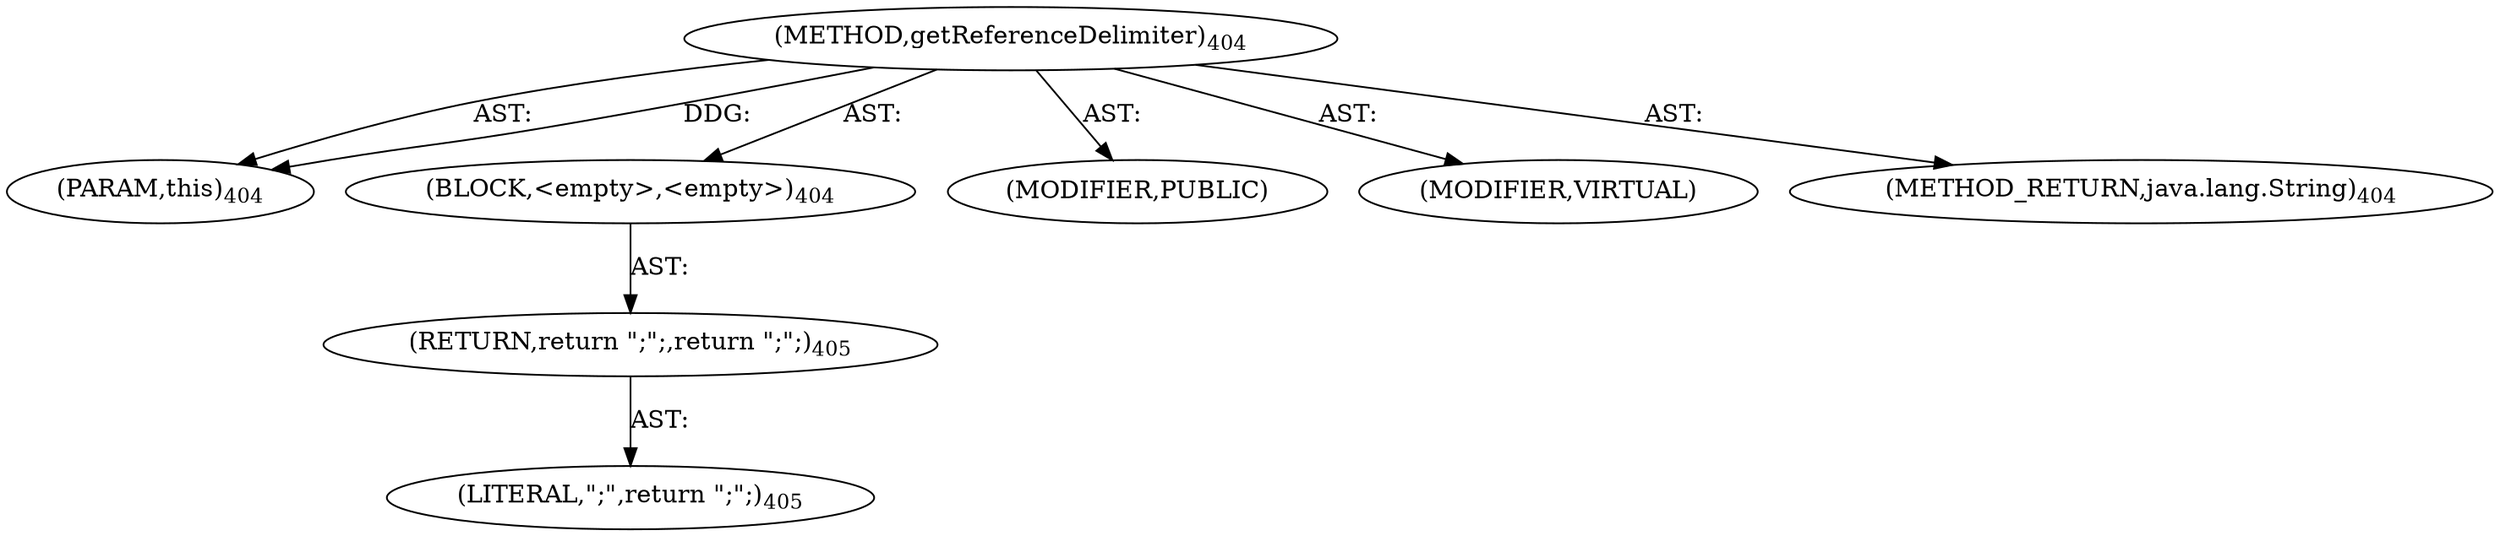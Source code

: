digraph "getReferenceDelimiter" {  
"111669149716" [label = <(METHOD,getReferenceDelimiter)<SUB>404</SUB>> ]
"115964117021" [label = <(PARAM,this)<SUB>404</SUB>> ]
"25769803803" [label = <(BLOCK,&lt;empty&gt;,&lt;empty&gt;)<SUB>404</SUB>> ]
"146028888076" [label = <(RETURN,return &quot;;&quot;;,return &quot;;&quot;;)<SUB>405</SUB>> ]
"90194313246" [label = <(LITERAL,&quot;;&quot;,return &quot;;&quot;;)<SUB>405</SUB>> ]
"133143986222" [label = <(MODIFIER,PUBLIC)> ]
"133143986223" [label = <(MODIFIER,VIRTUAL)> ]
"128849018900" [label = <(METHOD_RETURN,java.lang.String)<SUB>404</SUB>> ]
  "111669149716" -> "115964117021"  [ label = "AST: "] 
  "111669149716" -> "25769803803"  [ label = "AST: "] 
  "111669149716" -> "133143986222"  [ label = "AST: "] 
  "111669149716" -> "133143986223"  [ label = "AST: "] 
  "111669149716" -> "128849018900"  [ label = "AST: "] 
  "25769803803" -> "146028888076"  [ label = "AST: "] 
  "146028888076" -> "90194313246"  [ label = "AST: "] 
  "111669149716" -> "115964117021"  [ label = "DDG: "] 
}
